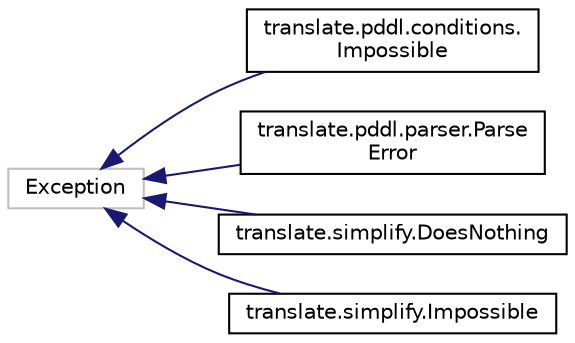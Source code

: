 digraph "Graphical Class Hierarchy"
{
  edge [fontname="Helvetica",fontsize="10",labelfontname="Helvetica",labelfontsize="10"];
  node [fontname="Helvetica",fontsize="10",shape=record];
  rankdir="LR";
  Node1 [label="Exception",height=0.2,width=0.4,color="grey75", fillcolor="white", style="filled"];
  Node1 -> Node2 [dir="back",color="midnightblue",fontsize="10",style="solid",fontname="Helvetica"];
  Node2 [label="translate.pddl.conditions.\lImpossible",height=0.2,width=0.4,color="black", fillcolor="white", style="filled",URL="$classtranslate_1_1pddl_1_1conditions_1_1Impossible.html"];
  Node1 -> Node3 [dir="back",color="midnightblue",fontsize="10",style="solid",fontname="Helvetica"];
  Node3 [label="translate.pddl.parser.Parse\lError",height=0.2,width=0.4,color="black", fillcolor="white", style="filled",URL="$classtranslate_1_1pddl_1_1parser_1_1ParseError.html"];
  Node1 -> Node4 [dir="back",color="midnightblue",fontsize="10",style="solid",fontname="Helvetica"];
  Node4 [label="translate.simplify.DoesNothing",height=0.2,width=0.4,color="black", fillcolor="white", style="filled",URL="$classtranslate_1_1simplify_1_1DoesNothing.html"];
  Node1 -> Node5 [dir="back",color="midnightblue",fontsize="10",style="solid",fontname="Helvetica"];
  Node5 [label="translate.simplify.Impossible",height=0.2,width=0.4,color="black", fillcolor="white", style="filled",URL="$classtranslate_1_1simplify_1_1Impossible.html"];
}
